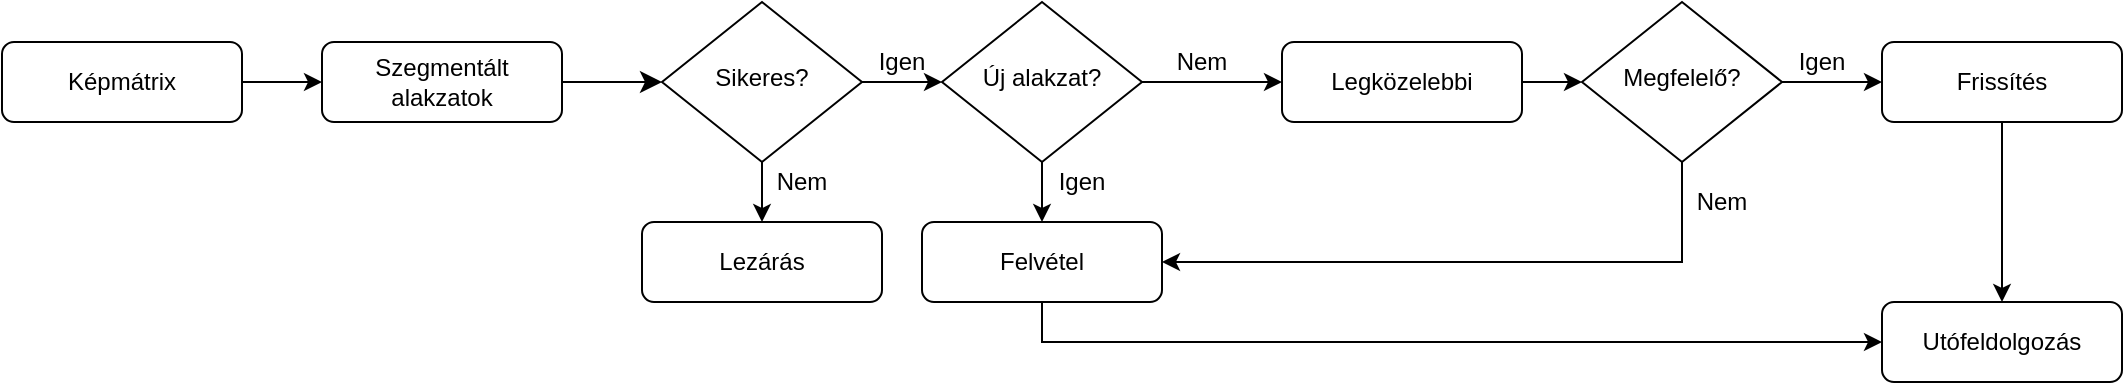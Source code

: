 <mxfile version="13.0.1" type="device"><diagram id="C5RBs43oDa-KdzZeNtuy" name="Page-1"><mxGraphModel dx="3720" dy="1443" grid="1" gridSize="10" guides="1" tooltips="1" connect="1" arrows="1" fold="1" page="1" pageScale="1" pageWidth="827" pageHeight="1169" math="0" shadow="0"><root><mxCell id="WIyWlLk6GJQsqaUBKTNV-0"/><mxCell id="WIyWlLk6GJQsqaUBKTNV-1" parent="WIyWlLk6GJQsqaUBKTNV-0"/><mxCell id="WIyWlLk6GJQsqaUBKTNV-2" value="" style="rounded=0;html=1;jettySize=auto;orthogonalLoop=1;fontSize=11;endArrow=classic;endFill=1;endSize=8;strokeWidth=1;shadow=0;labelBackgroundColor=none;edgeStyle=orthogonalEdgeStyle;" parent="WIyWlLk6GJQsqaUBKTNV-1" source="WIyWlLk6GJQsqaUBKTNV-3" target="WIyWlLk6GJQsqaUBKTNV-6" edge="1"><mxGeometry relative="1" as="geometry"/></mxCell><mxCell id="WIyWlLk6GJQsqaUBKTNV-3" value="Szegmentált alakzatok" style="rounded=1;whiteSpace=wrap;html=1;fontSize=12;glass=0;strokeWidth=1;shadow=0;" parent="WIyWlLk6GJQsqaUBKTNV-1" vertex="1"><mxGeometry x="-40" y="190" width="120" height="40" as="geometry"/></mxCell><mxCell id="WIyWlLk6GJQsqaUBKTNV-6" value="Sikeres?" style="rhombus;whiteSpace=wrap;html=1;shadow=0;fontFamily=Helvetica;fontSize=12;align=center;strokeWidth=1;spacing=6;spacingTop=-4;" parent="WIyWlLk6GJQsqaUBKTNV-1" vertex="1"><mxGeometry x="130" y="170" width="100" height="80" as="geometry"/></mxCell><mxCell id="27xoLDpY5VXLiJQ-PK_o-1" value="" style="edgeStyle=orthogonalEdgeStyle;rounded=0;orthogonalLoop=1;jettySize=auto;html=1;" parent="WIyWlLk6GJQsqaUBKTNV-1" source="27xoLDpY5VXLiJQ-PK_o-0" target="WIyWlLk6GJQsqaUBKTNV-3" edge="1"><mxGeometry relative="1" as="geometry"/></mxCell><mxCell id="27xoLDpY5VXLiJQ-PK_o-0" value="Képmátrix" style="rounded=1;whiteSpace=wrap;html=1;fontSize=12;glass=0;strokeWidth=1;shadow=0;" parent="WIyWlLk6GJQsqaUBKTNV-1" vertex="1"><mxGeometry x="-200" y="190" width="120" height="40" as="geometry"/></mxCell><mxCell id="joDSQwEh3j2KwK6Zb8Hf-3" value="" style="endArrow=classic;html=1;exitX=0.5;exitY=1;exitDx=0;exitDy=0;" edge="1" parent="WIyWlLk6GJQsqaUBKTNV-1" source="WIyWlLk6GJQsqaUBKTNV-6"><mxGeometry width="50" height="50" relative="1" as="geometry"><mxPoint x="220" y="210" as="sourcePoint"/><mxPoint x="180" y="280" as="targetPoint"/></mxGeometry></mxCell><mxCell id="joDSQwEh3j2KwK6Zb8Hf-4" value="Lezárás" style="rounded=1;whiteSpace=wrap;html=1;fontSize=12;glass=0;strokeWidth=1;shadow=0;" vertex="1" parent="WIyWlLk6GJQsqaUBKTNV-1"><mxGeometry x="120" y="280" width="120" height="40" as="geometry"/></mxCell><mxCell id="joDSQwEh3j2KwK6Zb8Hf-5" value="Nem" style="text;html=1;strokeColor=none;fillColor=none;align=center;verticalAlign=middle;whiteSpace=wrap;rounded=0;" vertex="1" parent="WIyWlLk6GJQsqaUBKTNV-1"><mxGeometry x="180" y="250" width="40" height="20" as="geometry"/></mxCell><mxCell id="joDSQwEh3j2KwK6Zb8Hf-6" value="Igen" style="text;html=1;strokeColor=none;fillColor=none;align=center;verticalAlign=middle;whiteSpace=wrap;rounded=0;" vertex="1" parent="WIyWlLk6GJQsqaUBKTNV-1"><mxGeometry x="230" y="190" width="40" height="20" as="geometry"/></mxCell><mxCell id="joDSQwEh3j2KwK6Zb8Hf-14" value="" style="edgeStyle=orthogonalEdgeStyle;rounded=0;orthogonalLoop=1;jettySize=auto;html=1;" edge="1" parent="WIyWlLk6GJQsqaUBKTNV-1" source="joDSQwEh3j2KwK6Zb8Hf-9"><mxGeometry relative="1" as="geometry"><mxPoint x="320" y="280" as="targetPoint"/></mxGeometry></mxCell><mxCell id="joDSQwEh3j2KwK6Zb8Hf-9" value="Új alakzat?" style="rhombus;whiteSpace=wrap;html=1;shadow=0;fontFamily=Helvetica;fontSize=12;align=center;strokeWidth=1;spacing=6;spacingTop=-4;" vertex="1" parent="WIyWlLk6GJQsqaUBKTNV-1"><mxGeometry x="270" y="170" width="100" height="80" as="geometry"/></mxCell><mxCell id="joDSQwEh3j2KwK6Zb8Hf-10" value="" style="endArrow=classic;html=1;entryX=0;entryY=0.5;entryDx=0;entryDy=0;" edge="1" parent="WIyWlLk6GJQsqaUBKTNV-1" target="joDSQwEh3j2KwK6Zb8Hf-9"><mxGeometry width="50" height="50" relative="1" as="geometry"><mxPoint x="230" y="210" as="sourcePoint"/><mxPoint x="270" y="160" as="targetPoint"/></mxGeometry></mxCell><mxCell id="joDSQwEh3j2KwK6Zb8Hf-11" value="" style="endArrow=classic;html=1;exitX=1;exitY=0.5;exitDx=0;exitDy=0;" edge="1" parent="WIyWlLk6GJQsqaUBKTNV-1" source="joDSQwEh3j2KwK6Zb8Hf-9"><mxGeometry width="50" height="50" relative="1" as="geometry"><mxPoint x="220" y="210" as="sourcePoint"/><mxPoint x="440" y="210" as="targetPoint"/></mxGeometry></mxCell><mxCell id="joDSQwEh3j2KwK6Zb8Hf-29" style="edgeStyle=orthogonalEdgeStyle;rounded=0;orthogonalLoop=1;jettySize=auto;html=1;entryX=0;entryY=0.5;entryDx=0;entryDy=0;" edge="1" parent="WIyWlLk6GJQsqaUBKTNV-1" source="joDSQwEh3j2KwK6Zb8Hf-12" target="joDSQwEh3j2KwK6Zb8Hf-27"><mxGeometry relative="1" as="geometry"><Array as="points"><mxPoint x="320" y="340"/></Array></mxGeometry></mxCell><mxCell id="joDSQwEh3j2KwK6Zb8Hf-12" value="Felvétel" style="rounded=1;whiteSpace=wrap;html=1;fontSize=12;glass=0;strokeWidth=1;shadow=0;" vertex="1" parent="WIyWlLk6GJQsqaUBKTNV-1"><mxGeometry x="260" y="280" width="120" height="40" as="geometry"/></mxCell><mxCell id="joDSQwEh3j2KwK6Zb8Hf-15" value="Igen" style="text;html=1;strokeColor=none;fillColor=none;align=center;verticalAlign=middle;whiteSpace=wrap;rounded=0;" vertex="1" parent="WIyWlLk6GJQsqaUBKTNV-1"><mxGeometry x="320" y="250" width="40" height="20" as="geometry"/></mxCell><mxCell id="joDSQwEh3j2KwK6Zb8Hf-16" value="Nem" style="text;html=1;strokeColor=none;fillColor=none;align=center;verticalAlign=middle;whiteSpace=wrap;rounded=0;" vertex="1" parent="WIyWlLk6GJQsqaUBKTNV-1"><mxGeometry x="380" y="190" width="40" height="20" as="geometry"/></mxCell><mxCell id="joDSQwEh3j2KwK6Zb8Hf-21" style="edgeStyle=orthogonalEdgeStyle;rounded=0;orthogonalLoop=1;jettySize=auto;html=1;entryX=0;entryY=0.5;entryDx=0;entryDy=0;" edge="1" parent="WIyWlLk6GJQsqaUBKTNV-1" source="joDSQwEh3j2KwK6Zb8Hf-19" target="joDSQwEh3j2KwK6Zb8Hf-20"><mxGeometry relative="1" as="geometry"/></mxCell><mxCell id="joDSQwEh3j2KwK6Zb8Hf-19" value="Legközelebbi" style="rounded=1;whiteSpace=wrap;html=1;fontSize=12;glass=0;strokeWidth=1;shadow=0;" vertex="1" parent="WIyWlLk6GJQsqaUBKTNV-1"><mxGeometry x="440" y="190" width="120" height="40" as="geometry"/></mxCell><mxCell id="joDSQwEh3j2KwK6Zb8Hf-22" style="edgeStyle=orthogonalEdgeStyle;rounded=0;orthogonalLoop=1;jettySize=auto;html=1;entryX=1;entryY=0.5;entryDx=0;entryDy=0;" edge="1" parent="WIyWlLk6GJQsqaUBKTNV-1" source="joDSQwEh3j2KwK6Zb8Hf-20" target="joDSQwEh3j2KwK6Zb8Hf-12"><mxGeometry relative="1" as="geometry"><Array as="points"><mxPoint x="640" y="300"/></Array></mxGeometry></mxCell><mxCell id="joDSQwEh3j2KwK6Zb8Hf-26" style="edgeStyle=orthogonalEdgeStyle;rounded=0;orthogonalLoop=1;jettySize=auto;html=1;entryX=0;entryY=0.5;entryDx=0;entryDy=0;" edge="1" parent="WIyWlLk6GJQsqaUBKTNV-1" source="joDSQwEh3j2KwK6Zb8Hf-20" target="joDSQwEh3j2KwK6Zb8Hf-25"><mxGeometry relative="1" as="geometry"/></mxCell><mxCell id="joDSQwEh3j2KwK6Zb8Hf-20" value="Megfelelő?" style="rhombus;whiteSpace=wrap;html=1;shadow=0;fontFamily=Helvetica;fontSize=12;align=center;strokeWidth=1;spacing=6;spacingTop=-4;" vertex="1" parent="WIyWlLk6GJQsqaUBKTNV-1"><mxGeometry x="590" y="170" width="100" height="80" as="geometry"/></mxCell><mxCell id="joDSQwEh3j2KwK6Zb8Hf-23" value="Nem" style="text;html=1;strokeColor=none;fillColor=none;align=center;verticalAlign=middle;whiteSpace=wrap;rounded=0;" vertex="1" parent="WIyWlLk6GJQsqaUBKTNV-1"><mxGeometry x="640" y="260" width="40" height="20" as="geometry"/></mxCell><mxCell id="joDSQwEh3j2KwK6Zb8Hf-24" value="Igen" style="text;html=1;strokeColor=none;fillColor=none;align=center;verticalAlign=middle;whiteSpace=wrap;rounded=0;" vertex="1" parent="WIyWlLk6GJQsqaUBKTNV-1"><mxGeometry x="690" y="190" width="40" height="20" as="geometry"/></mxCell><mxCell id="joDSQwEh3j2KwK6Zb8Hf-28" style="edgeStyle=orthogonalEdgeStyle;rounded=0;orthogonalLoop=1;jettySize=auto;html=1;entryX=0.5;entryY=0;entryDx=0;entryDy=0;" edge="1" parent="WIyWlLk6GJQsqaUBKTNV-1" source="joDSQwEh3j2KwK6Zb8Hf-25" target="joDSQwEh3j2KwK6Zb8Hf-27"><mxGeometry relative="1" as="geometry"/></mxCell><mxCell id="joDSQwEh3j2KwK6Zb8Hf-25" value="Frissítés" style="rounded=1;whiteSpace=wrap;html=1;fontSize=12;glass=0;strokeWidth=1;shadow=0;" vertex="1" parent="WIyWlLk6GJQsqaUBKTNV-1"><mxGeometry x="740" y="190" width="120" height="40" as="geometry"/></mxCell><mxCell id="joDSQwEh3j2KwK6Zb8Hf-27" value="Utófeldolgozás" style="rounded=1;whiteSpace=wrap;html=1;fontSize=12;glass=0;strokeWidth=1;shadow=0;" vertex="1" parent="WIyWlLk6GJQsqaUBKTNV-1"><mxGeometry x="740" y="320" width="120" height="40" as="geometry"/></mxCell></root></mxGraphModel></diagram></mxfile>